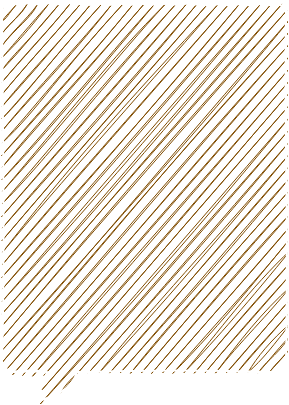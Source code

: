 <mxfile version="14.7.9" type="github">
  <diagram id="-BV-xi1rdlfvqJ2X1wtw" name="Page-1">
    <mxGraphModel dx="1865" dy="547" grid="1" gridSize="10" guides="1" tooltips="1" connect="1" arrows="1" fold="1" page="1" pageScale="1" pageWidth="827" pageHeight="1169" math="0" shadow="0">
      <root>
        <mxCell id="0" />
        <mxCell id="1" parent="0" />
        <mxCell id="Ct1cmmfti8J5BSYr-qLZ-1" value="" style="whiteSpace=wrap;html=1;shape=mxgraph.basic.roundRectCallout;dx=30;dy=15;size=5;boundedLbl=1;fontColor=#FFFFFF;strokeColor=#FFFFFF;rounded=1;sketch=1;fillColor=#804C00;" vertex="1" parent="1">
          <mxGeometry x="-420" y="1069" width="142" height="200" as="geometry" />
        </mxCell>
      </root>
    </mxGraphModel>
  </diagram>
</mxfile>
